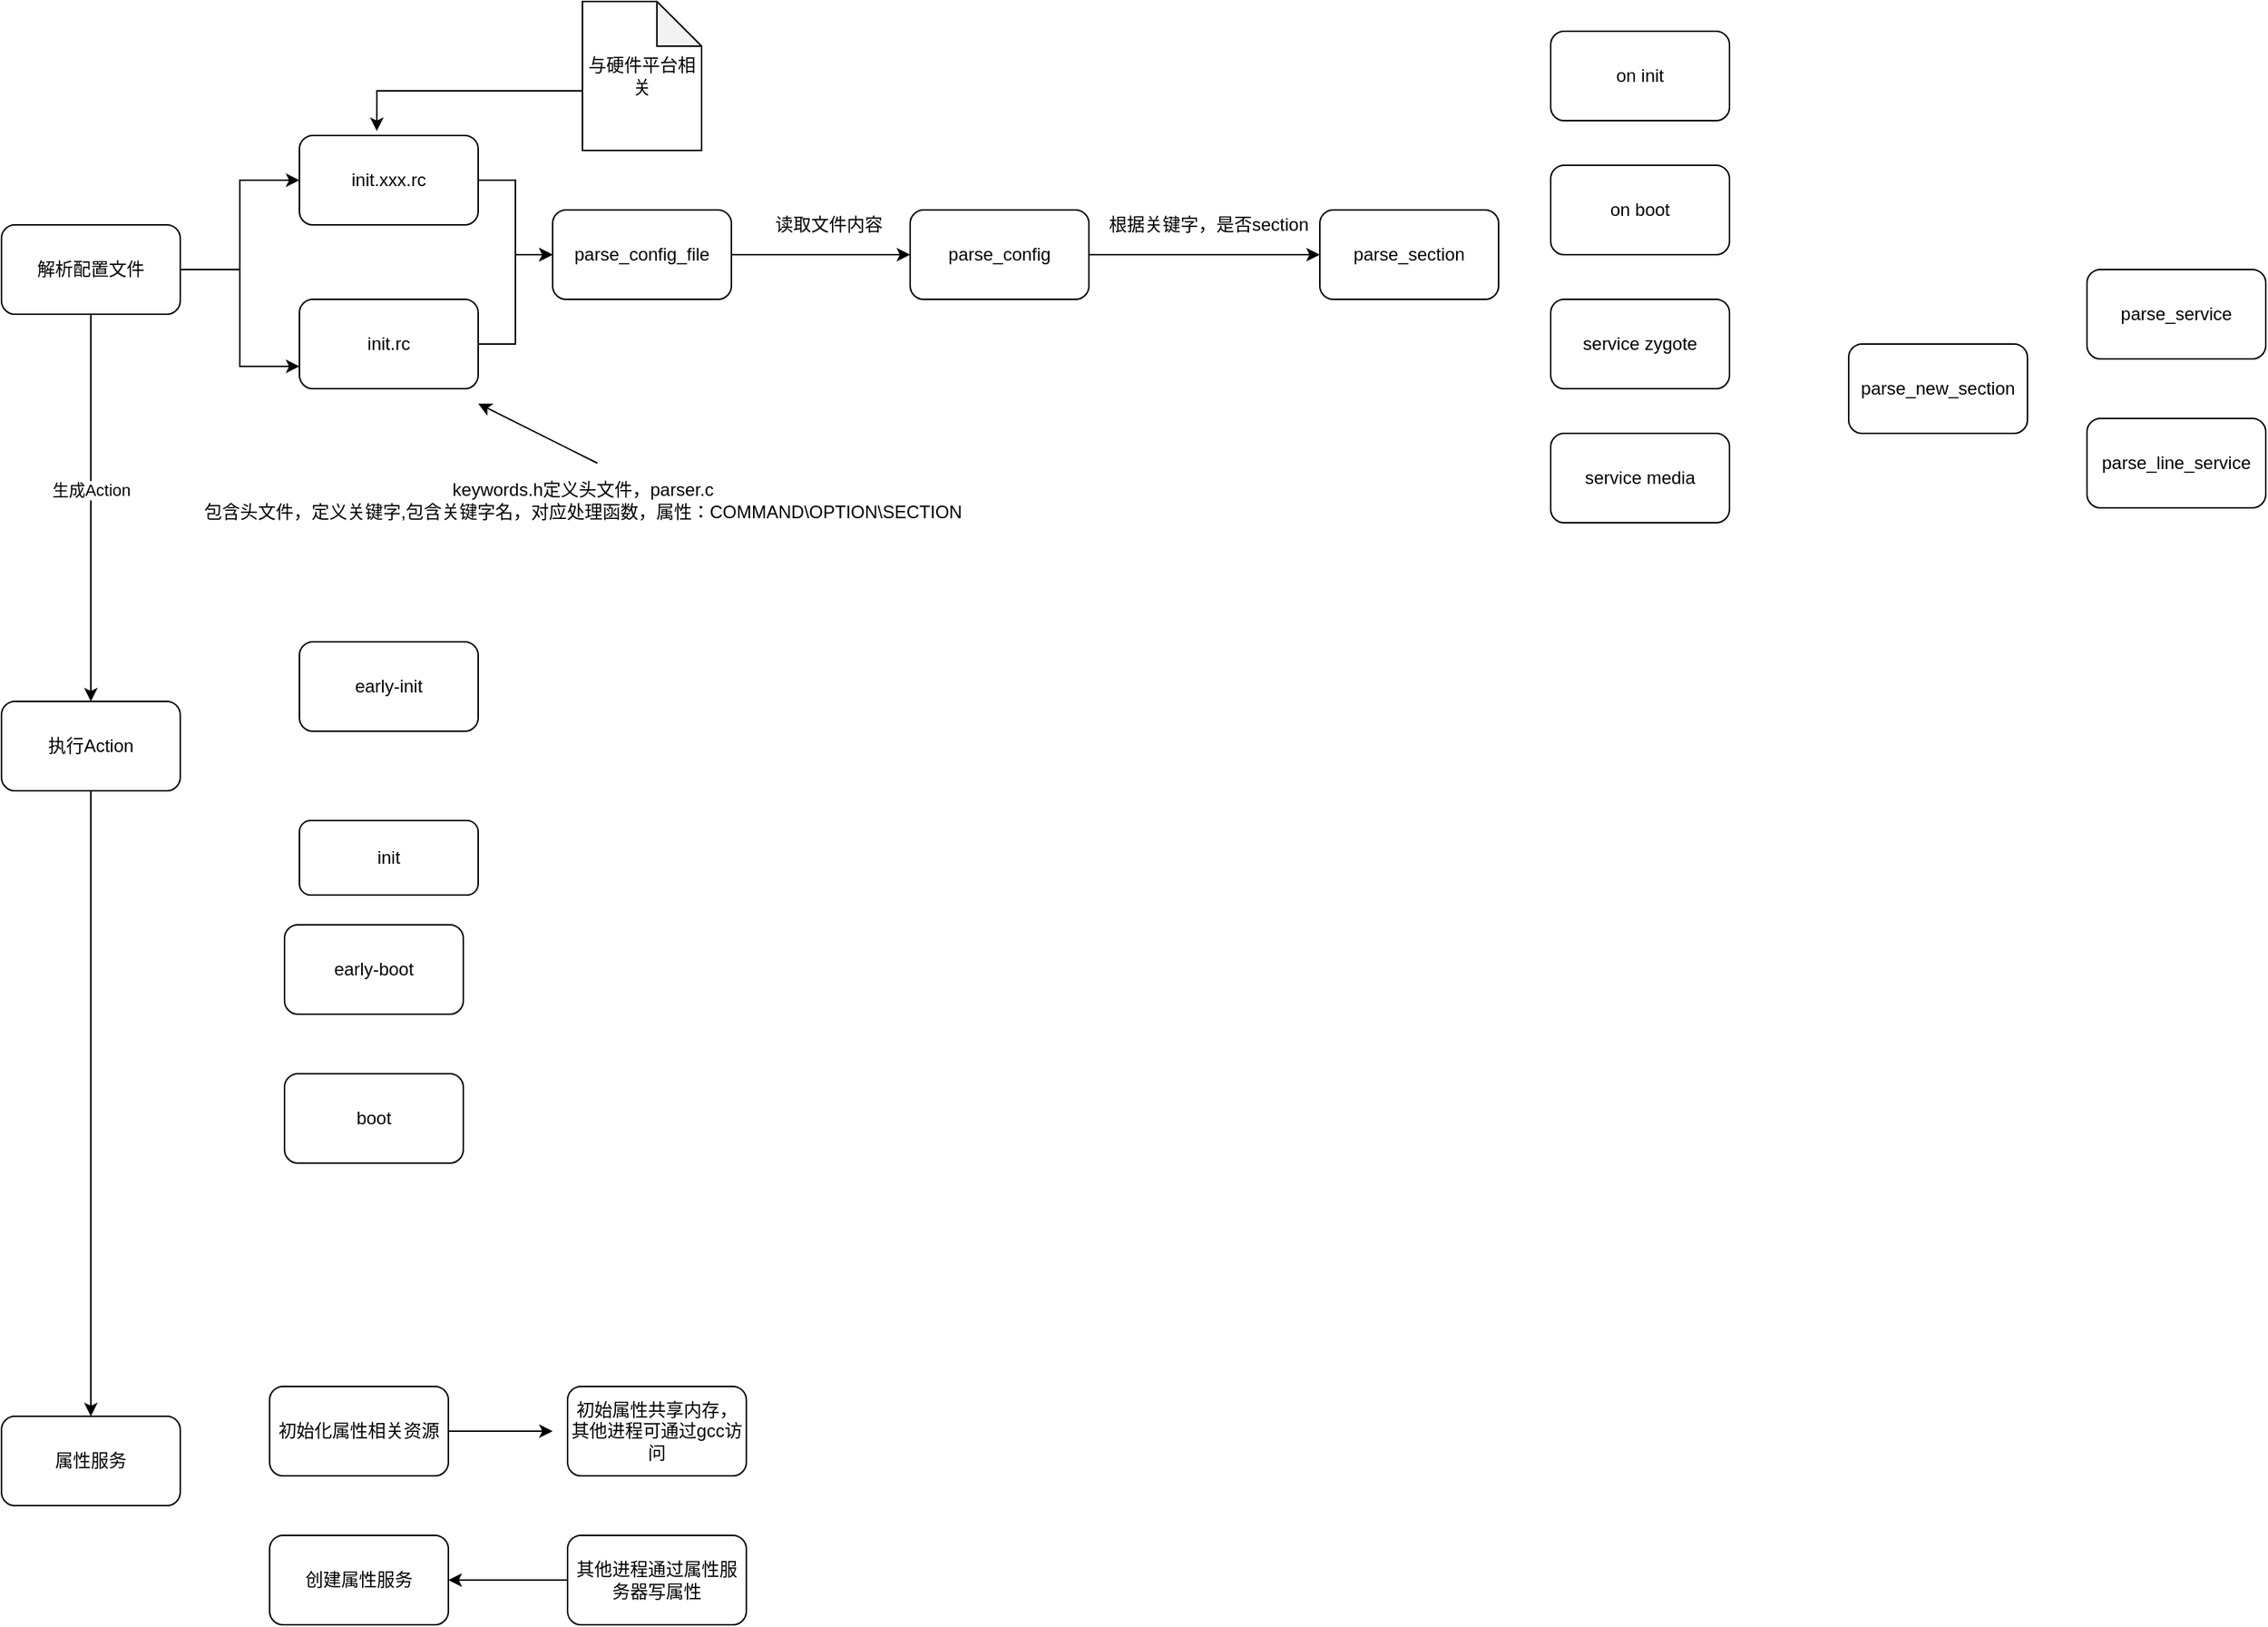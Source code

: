 <mxfile version="13.10.4" type="github">
  <diagram id="C5RBs43oDa-KdzZeNtuy" name="Page-1">
    <mxGraphModel dx="1051" dy="590" grid="1" gridSize="10" guides="1" tooltips="1" connect="1" arrows="1" fold="1" page="1" pageScale="1" pageWidth="827" pageHeight="1169" math="0" shadow="0">
      <root>
        <mxCell id="WIyWlLk6GJQsqaUBKTNV-0" />
        <mxCell id="WIyWlLk6GJQsqaUBKTNV-1" parent="WIyWlLk6GJQsqaUBKTNV-0" />
        <mxCell id="r_-4gywiwVxizXc_r0d6-4" style="edgeStyle=orthogonalEdgeStyle;rounded=0;orthogonalLoop=1;jettySize=auto;html=1;" edge="1" parent="WIyWlLk6GJQsqaUBKTNV-1" source="r_-4gywiwVxizXc_r0d6-1" target="r_-4gywiwVxizXc_r0d6-2">
          <mxGeometry relative="1" as="geometry" />
        </mxCell>
        <mxCell id="r_-4gywiwVxizXc_r0d6-5" value="生成Action" style="edgeLabel;html=1;align=center;verticalAlign=middle;resizable=0;points=[];" vertex="1" connectable="0" parent="r_-4gywiwVxizXc_r0d6-4">
          <mxGeometry x="-0.092" relative="1" as="geometry">
            <mxPoint as="offset" />
          </mxGeometry>
        </mxCell>
        <mxCell id="r_-4gywiwVxizXc_r0d6-22" style="edgeStyle=orthogonalEdgeStyle;rounded=0;orthogonalLoop=1;jettySize=auto;html=1;exitX=1;exitY=0.5;exitDx=0;exitDy=0;entryX=0;entryY=0.5;entryDx=0;entryDy=0;" edge="1" parent="WIyWlLk6GJQsqaUBKTNV-1" source="r_-4gywiwVxizXc_r0d6-1" target="r_-4gywiwVxizXc_r0d6-17">
          <mxGeometry relative="1" as="geometry">
            <Array as="points">
              <mxPoint x="230" y="180" />
              <mxPoint x="230" y="120" />
            </Array>
          </mxGeometry>
        </mxCell>
        <mxCell id="r_-4gywiwVxizXc_r0d6-23" style="edgeStyle=orthogonalEdgeStyle;rounded=0;orthogonalLoop=1;jettySize=auto;html=1;entryX=0;entryY=0.75;entryDx=0;entryDy=0;" edge="1" parent="WIyWlLk6GJQsqaUBKTNV-1" source="r_-4gywiwVxizXc_r0d6-1" target="r_-4gywiwVxizXc_r0d6-16">
          <mxGeometry relative="1" as="geometry" />
        </mxCell>
        <mxCell id="r_-4gywiwVxizXc_r0d6-1" value="解析配置文件" style="rounded=1;whiteSpace=wrap;html=1;" vertex="1" parent="WIyWlLk6GJQsqaUBKTNV-1">
          <mxGeometry x="70" y="150" width="120" height="60" as="geometry" />
        </mxCell>
        <mxCell id="r_-4gywiwVxizXc_r0d6-11" style="edgeStyle=orthogonalEdgeStyle;rounded=0;orthogonalLoop=1;jettySize=auto;html=1;" edge="1" parent="WIyWlLk6GJQsqaUBKTNV-1" source="r_-4gywiwVxizXc_r0d6-2" target="r_-4gywiwVxizXc_r0d6-10">
          <mxGeometry relative="1" as="geometry" />
        </mxCell>
        <mxCell id="r_-4gywiwVxizXc_r0d6-2" value="执行Action" style="rounded=1;whiteSpace=wrap;html=1;" vertex="1" parent="WIyWlLk6GJQsqaUBKTNV-1">
          <mxGeometry x="70" y="470" width="120" height="60" as="geometry" />
        </mxCell>
        <mxCell id="r_-4gywiwVxizXc_r0d6-6" value="early-init" style="rounded=1;whiteSpace=wrap;html=1;" vertex="1" parent="WIyWlLk6GJQsqaUBKTNV-1">
          <mxGeometry x="270" y="430" width="120" height="60" as="geometry" />
        </mxCell>
        <mxCell id="r_-4gywiwVxizXc_r0d6-7" value="init" style="rounded=1;whiteSpace=wrap;html=1;" vertex="1" parent="WIyWlLk6GJQsqaUBKTNV-1">
          <mxGeometry x="270" y="550" width="120" height="50" as="geometry" />
        </mxCell>
        <mxCell id="r_-4gywiwVxizXc_r0d6-8" value="early-boot" style="rounded=1;whiteSpace=wrap;html=1;" vertex="1" parent="WIyWlLk6GJQsqaUBKTNV-1">
          <mxGeometry x="260" y="620" width="120" height="60" as="geometry" />
        </mxCell>
        <mxCell id="r_-4gywiwVxizXc_r0d6-9" value="boot" style="rounded=1;whiteSpace=wrap;html=1;" vertex="1" parent="WIyWlLk6GJQsqaUBKTNV-1">
          <mxGeometry x="260" y="720" width="120" height="60" as="geometry" />
        </mxCell>
        <mxCell id="r_-4gywiwVxizXc_r0d6-10" value="属性服务" style="rounded=1;whiteSpace=wrap;html=1;" vertex="1" parent="WIyWlLk6GJQsqaUBKTNV-1">
          <mxGeometry x="70" y="950" width="120" height="60" as="geometry" />
        </mxCell>
        <mxCell id="r_-4gywiwVxizXc_r0d6-51" style="edgeStyle=orthogonalEdgeStyle;rounded=0;orthogonalLoop=1;jettySize=auto;html=1;" edge="1" parent="WIyWlLk6GJQsqaUBKTNV-1" source="r_-4gywiwVxizXc_r0d6-12">
          <mxGeometry relative="1" as="geometry">
            <mxPoint x="440" y="960" as="targetPoint" />
          </mxGeometry>
        </mxCell>
        <mxCell id="r_-4gywiwVxizXc_r0d6-12" value="初始化属性相关资源" style="rounded=1;whiteSpace=wrap;html=1;" vertex="1" parent="WIyWlLk6GJQsqaUBKTNV-1">
          <mxGeometry x="250" y="930" width="120" height="60" as="geometry" />
        </mxCell>
        <mxCell id="r_-4gywiwVxizXc_r0d6-13" value="创建属性服务" style="rounded=1;whiteSpace=wrap;html=1;" vertex="1" parent="WIyWlLk6GJQsqaUBKTNV-1">
          <mxGeometry x="250" y="1030" width="120" height="60" as="geometry" />
        </mxCell>
        <mxCell id="r_-4gywiwVxizXc_r0d6-25" style="edgeStyle=orthogonalEdgeStyle;rounded=0;orthogonalLoop=1;jettySize=auto;html=1;entryX=0;entryY=0.5;entryDx=0;entryDy=0;" edge="1" parent="WIyWlLk6GJQsqaUBKTNV-1" source="r_-4gywiwVxizXc_r0d6-16" target="r_-4gywiwVxizXc_r0d6-21">
          <mxGeometry relative="1" as="geometry" />
        </mxCell>
        <mxCell id="r_-4gywiwVxizXc_r0d6-16" value="init.rc" style="rounded=1;whiteSpace=wrap;html=1;" vertex="1" parent="WIyWlLk6GJQsqaUBKTNV-1">
          <mxGeometry x="270" y="200" width="120" height="60" as="geometry" />
        </mxCell>
        <mxCell id="r_-4gywiwVxizXc_r0d6-24" style="edgeStyle=orthogonalEdgeStyle;rounded=0;orthogonalLoop=1;jettySize=auto;html=1;entryX=0;entryY=0.5;entryDx=0;entryDy=0;" edge="1" parent="WIyWlLk6GJQsqaUBKTNV-1" source="r_-4gywiwVxizXc_r0d6-17" target="r_-4gywiwVxizXc_r0d6-21">
          <mxGeometry relative="1" as="geometry" />
        </mxCell>
        <mxCell id="r_-4gywiwVxizXc_r0d6-17" value="init.xxx.rc" style="rounded=1;whiteSpace=wrap;html=1;" vertex="1" parent="WIyWlLk6GJQsqaUBKTNV-1">
          <mxGeometry x="270" y="90" width="120" height="60" as="geometry" />
        </mxCell>
        <mxCell id="r_-4gywiwVxizXc_r0d6-19" style="edgeStyle=orthogonalEdgeStyle;rounded=0;orthogonalLoop=1;jettySize=auto;html=1;entryX=0.433;entryY=-0.05;entryDx=0;entryDy=0;entryPerimeter=0;" edge="1" parent="WIyWlLk6GJQsqaUBKTNV-1" source="r_-4gywiwVxizXc_r0d6-18" target="r_-4gywiwVxizXc_r0d6-17">
          <mxGeometry relative="1" as="geometry">
            <Array as="points">
              <mxPoint x="322" y="60" />
            </Array>
          </mxGeometry>
        </mxCell>
        <mxCell id="r_-4gywiwVxizXc_r0d6-18" value="与硬件平台相关" style="shape=note;whiteSpace=wrap;html=1;backgroundOutline=1;darkOpacity=0.05;" vertex="1" parent="WIyWlLk6GJQsqaUBKTNV-1">
          <mxGeometry x="460" width="80" height="100" as="geometry" />
        </mxCell>
        <mxCell id="r_-4gywiwVxizXc_r0d6-27" style="edgeStyle=orthogonalEdgeStyle;rounded=0;orthogonalLoop=1;jettySize=auto;html=1;entryX=0;entryY=0.5;entryDx=0;entryDy=0;" edge="1" parent="WIyWlLk6GJQsqaUBKTNV-1" source="r_-4gywiwVxizXc_r0d6-21" target="r_-4gywiwVxizXc_r0d6-26">
          <mxGeometry relative="1" as="geometry" />
        </mxCell>
        <mxCell id="r_-4gywiwVxizXc_r0d6-21" value="parse_config_file" style="rounded=1;whiteSpace=wrap;html=1;" vertex="1" parent="WIyWlLk6GJQsqaUBKTNV-1">
          <mxGeometry x="440" y="140" width="120" height="60" as="geometry" />
        </mxCell>
        <mxCell id="r_-4gywiwVxizXc_r0d6-30" style="edgeStyle=orthogonalEdgeStyle;rounded=0;orthogonalLoop=1;jettySize=auto;html=1;" edge="1" parent="WIyWlLk6GJQsqaUBKTNV-1" source="r_-4gywiwVxizXc_r0d6-26" target="r_-4gywiwVxizXc_r0d6-29">
          <mxGeometry relative="1" as="geometry" />
        </mxCell>
        <mxCell id="r_-4gywiwVxizXc_r0d6-26" value="parse_config" style="rounded=1;whiteSpace=wrap;html=1;" vertex="1" parent="WIyWlLk6GJQsqaUBKTNV-1">
          <mxGeometry x="680" y="140" width="120" height="60" as="geometry" />
        </mxCell>
        <mxCell id="r_-4gywiwVxizXc_r0d6-28" value="读取文件内容" style="text;html=1;align=center;verticalAlign=middle;resizable=0;points=[];autosize=1;" vertex="1" parent="WIyWlLk6GJQsqaUBKTNV-1">
          <mxGeometry x="580" y="140" width="90" height="20" as="geometry" />
        </mxCell>
        <mxCell id="r_-4gywiwVxizXc_r0d6-29" value="parse_section" style="rounded=1;whiteSpace=wrap;html=1;" vertex="1" parent="WIyWlLk6GJQsqaUBKTNV-1">
          <mxGeometry x="955" y="140" width="120" height="60" as="geometry" />
        </mxCell>
        <mxCell id="r_-4gywiwVxizXc_r0d6-31" value="根据关键字，是否section" style="text;html=1;align=center;verticalAlign=middle;resizable=0;points=[];autosize=1;" vertex="1" parent="WIyWlLk6GJQsqaUBKTNV-1">
          <mxGeometry x="805" y="140" width="150" height="20" as="geometry" />
        </mxCell>
        <mxCell id="r_-4gywiwVxizXc_r0d6-32" value="keywords.h定义头文件，parser.c&lt;br&gt;包含头文件，定义关键字,包含关键字名，对应处理函数，属性：COMMAND\OPTION\SECTION" style="text;html=1;align=center;verticalAlign=middle;resizable=0;points=[];autosize=1;" vertex="1" parent="WIyWlLk6GJQsqaUBKTNV-1">
          <mxGeometry x="200" y="320" width="520" height="30" as="geometry" />
        </mxCell>
        <mxCell id="r_-4gywiwVxizXc_r0d6-37" value="" style="endArrow=classic;html=1;" edge="1" parent="WIyWlLk6GJQsqaUBKTNV-1">
          <mxGeometry width="50" height="50" relative="1" as="geometry">
            <mxPoint x="470" y="310" as="sourcePoint" />
            <mxPoint x="390" y="270" as="targetPoint" />
          </mxGeometry>
        </mxCell>
        <mxCell id="r_-4gywiwVxizXc_r0d6-38" value="on init" style="rounded=1;whiteSpace=wrap;html=1;" vertex="1" parent="WIyWlLk6GJQsqaUBKTNV-1">
          <mxGeometry x="1110" y="20" width="120" height="60" as="geometry" />
        </mxCell>
        <mxCell id="r_-4gywiwVxizXc_r0d6-39" value="on boot" style="rounded=1;whiteSpace=wrap;html=1;" vertex="1" parent="WIyWlLk6GJQsqaUBKTNV-1">
          <mxGeometry x="1110" y="110" width="120" height="60" as="geometry" />
        </mxCell>
        <mxCell id="r_-4gywiwVxizXc_r0d6-40" value="service zygote" style="rounded=1;whiteSpace=wrap;html=1;" vertex="1" parent="WIyWlLk6GJQsqaUBKTNV-1">
          <mxGeometry x="1110" y="200" width="120" height="60" as="geometry" />
        </mxCell>
        <mxCell id="r_-4gywiwVxizXc_r0d6-41" value="service media" style="rounded=1;whiteSpace=wrap;html=1;" vertex="1" parent="WIyWlLk6GJQsqaUBKTNV-1">
          <mxGeometry x="1110" y="290" width="120" height="60" as="geometry" />
        </mxCell>
        <mxCell id="r_-4gywiwVxizXc_r0d6-42" value="parse_new_section" style="rounded=1;whiteSpace=wrap;html=1;" vertex="1" parent="WIyWlLk6GJQsqaUBKTNV-1">
          <mxGeometry x="1310" y="230" width="120" height="60" as="geometry" />
        </mxCell>
        <mxCell id="r_-4gywiwVxizXc_r0d6-43" value="parse_service" style="rounded=1;whiteSpace=wrap;html=1;" vertex="1" parent="WIyWlLk6GJQsqaUBKTNV-1">
          <mxGeometry x="1470" y="180" width="120" height="60" as="geometry" />
        </mxCell>
        <mxCell id="r_-4gywiwVxizXc_r0d6-44" value="parse_line_service" style="rounded=1;whiteSpace=wrap;html=1;" vertex="1" parent="WIyWlLk6GJQsqaUBKTNV-1">
          <mxGeometry x="1470" y="280" width="120" height="60" as="geometry" />
        </mxCell>
        <mxCell id="r_-4gywiwVxizXc_r0d6-47" style="edgeStyle=orthogonalEdgeStyle;rounded=0;orthogonalLoop=1;jettySize=auto;html=1;exitX=0.5;exitY=1;exitDx=0;exitDy=0;" edge="1" parent="WIyWlLk6GJQsqaUBKTNV-1" source="r_-4gywiwVxizXc_r0d6-12" target="r_-4gywiwVxizXc_r0d6-12">
          <mxGeometry relative="1" as="geometry" />
        </mxCell>
        <mxCell id="r_-4gywiwVxizXc_r0d6-48" value="初始属性共享内存，其他进程可通过gcc访问" style="rounded=1;whiteSpace=wrap;html=1;" vertex="1" parent="WIyWlLk6GJQsqaUBKTNV-1">
          <mxGeometry x="450" y="930" width="120" height="60" as="geometry" />
        </mxCell>
        <mxCell id="r_-4gywiwVxizXc_r0d6-50" value="" style="edgeStyle=orthogonalEdgeStyle;rounded=0;orthogonalLoop=1;jettySize=auto;html=1;" edge="1" parent="WIyWlLk6GJQsqaUBKTNV-1" source="r_-4gywiwVxizXc_r0d6-49" target="r_-4gywiwVxizXc_r0d6-13">
          <mxGeometry relative="1" as="geometry" />
        </mxCell>
        <mxCell id="r_-4gywiwVxizXc_r0d6-49" value="其他进程通过属性服务器写属性" style="rounded=1;whiteSpace=wrap;html=1;" vertex="1" parent="WIyWlLk6GJQsqaUBKTNV-1">
          <mxGeometry x="450" y="1030" width="120" height="60" as="geometry" />
        </mxCell>
      </root>
    </mxGraphModel>
  </diagram>
</mxfile>
